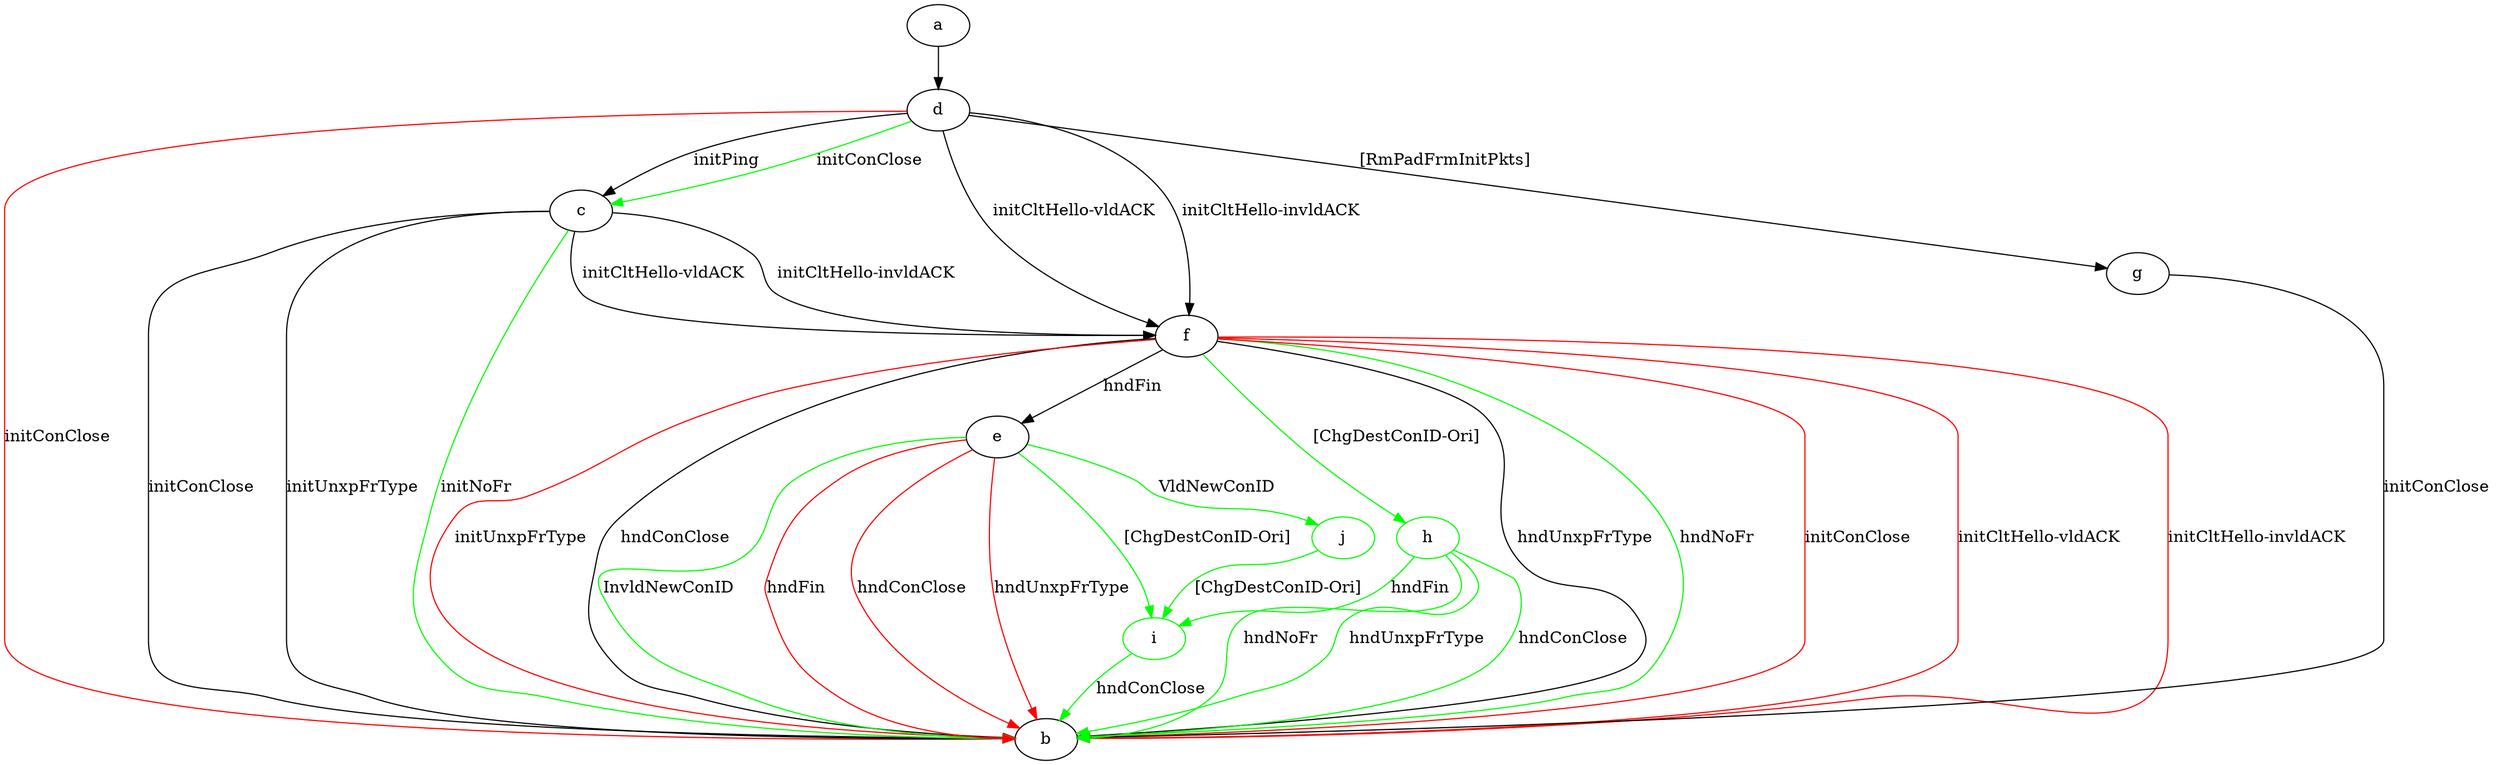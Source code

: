 digraph "" {
	a -> d	[key=0];
	c -> b	[key=0,
		label="initConClose "];
	c -> b	[key=1,
		label="initUnxpFrType "];
	c -> b	[key=2,
		color=green,
		label="initNoFr "];
	c -> f	[key=0,
		label="initCltHello-vldACK "];
	c -> f	[key=1,
		label="initCltHello-invldACK "];
	d -> b	[key=0,
		color=red,
		label="initConClose "];
	d -> c	[key=0,
		label="initPing "];
	d -> c	[key=1,
		color=green,
		label="initConClose "];
	d -> f	[key=0,
		label="initCltHello-vldACK "];
	d -> f	[key=1,
		label="initCltHello-invldACK "];
	d -> g	[key=0,
		label="[RmPadFrmInitPkts] "];
	e -> b	[key=0,
		color=green,
		label="InvldNewConID "];
	e -> b	[key=1,
		color=red,
		label="hndFin "];
	e -> b	[key=2,
		color=red,
		label="hndConClose "];
	e -> b	[key=3,
		color=red,
		label="hndUnxpFrType "];
	i	[color=green];
	e -> i	[key=0,
		color=green,
		label="[ChgDestConID-Ori] "];
	j	[color=green];
	e -> j	[key=0,
		color=green,
		label="VldNewConID "];
	f -> b	[key=0,
		label="hndConClose "];
	f -> b	[key=1,
		label="hndUnxpFrType "];
	f -> b	[key=2,
		color=green,
		label="hndNoFr "];
	f -> b	[key=3,
		color=red,
		label="initConClose "];
	f -> b	[key=4,
		color=red,
		label="initCltHello-vldACK "];
	f -> b	[key=5,
		color=red,
		label="initCltHello-invldACK "];
	f -> b	[key=6,
		color=red,
		label="initUnxpFrType "];
	f -> e	[key=0,
		label="hndFin "];
	h	[color=green];
	f -> h	[key=0,
		color=green,
		label="[ChgDestConID-Ori] "];
	g -> b	[key=0,
		label="initConClose "];
	h -> b	[key=0,
		color=green,
		label="hndConClose "];
	h -> b	[key=1,
		color=green,
		label="hndNoFr "];
	h -> b	[key=2,
		color=green,
		label="hndUnxpFrType "];
	h -> i	[key=0,
		color=green,
		label="hndFin "];
	i -> b	[key=0,
		color=green,
		label="hndConClose "];
	j -> i	[key=0,
		color=green,
		label="[ChgDestConID-Ori] "];
}
